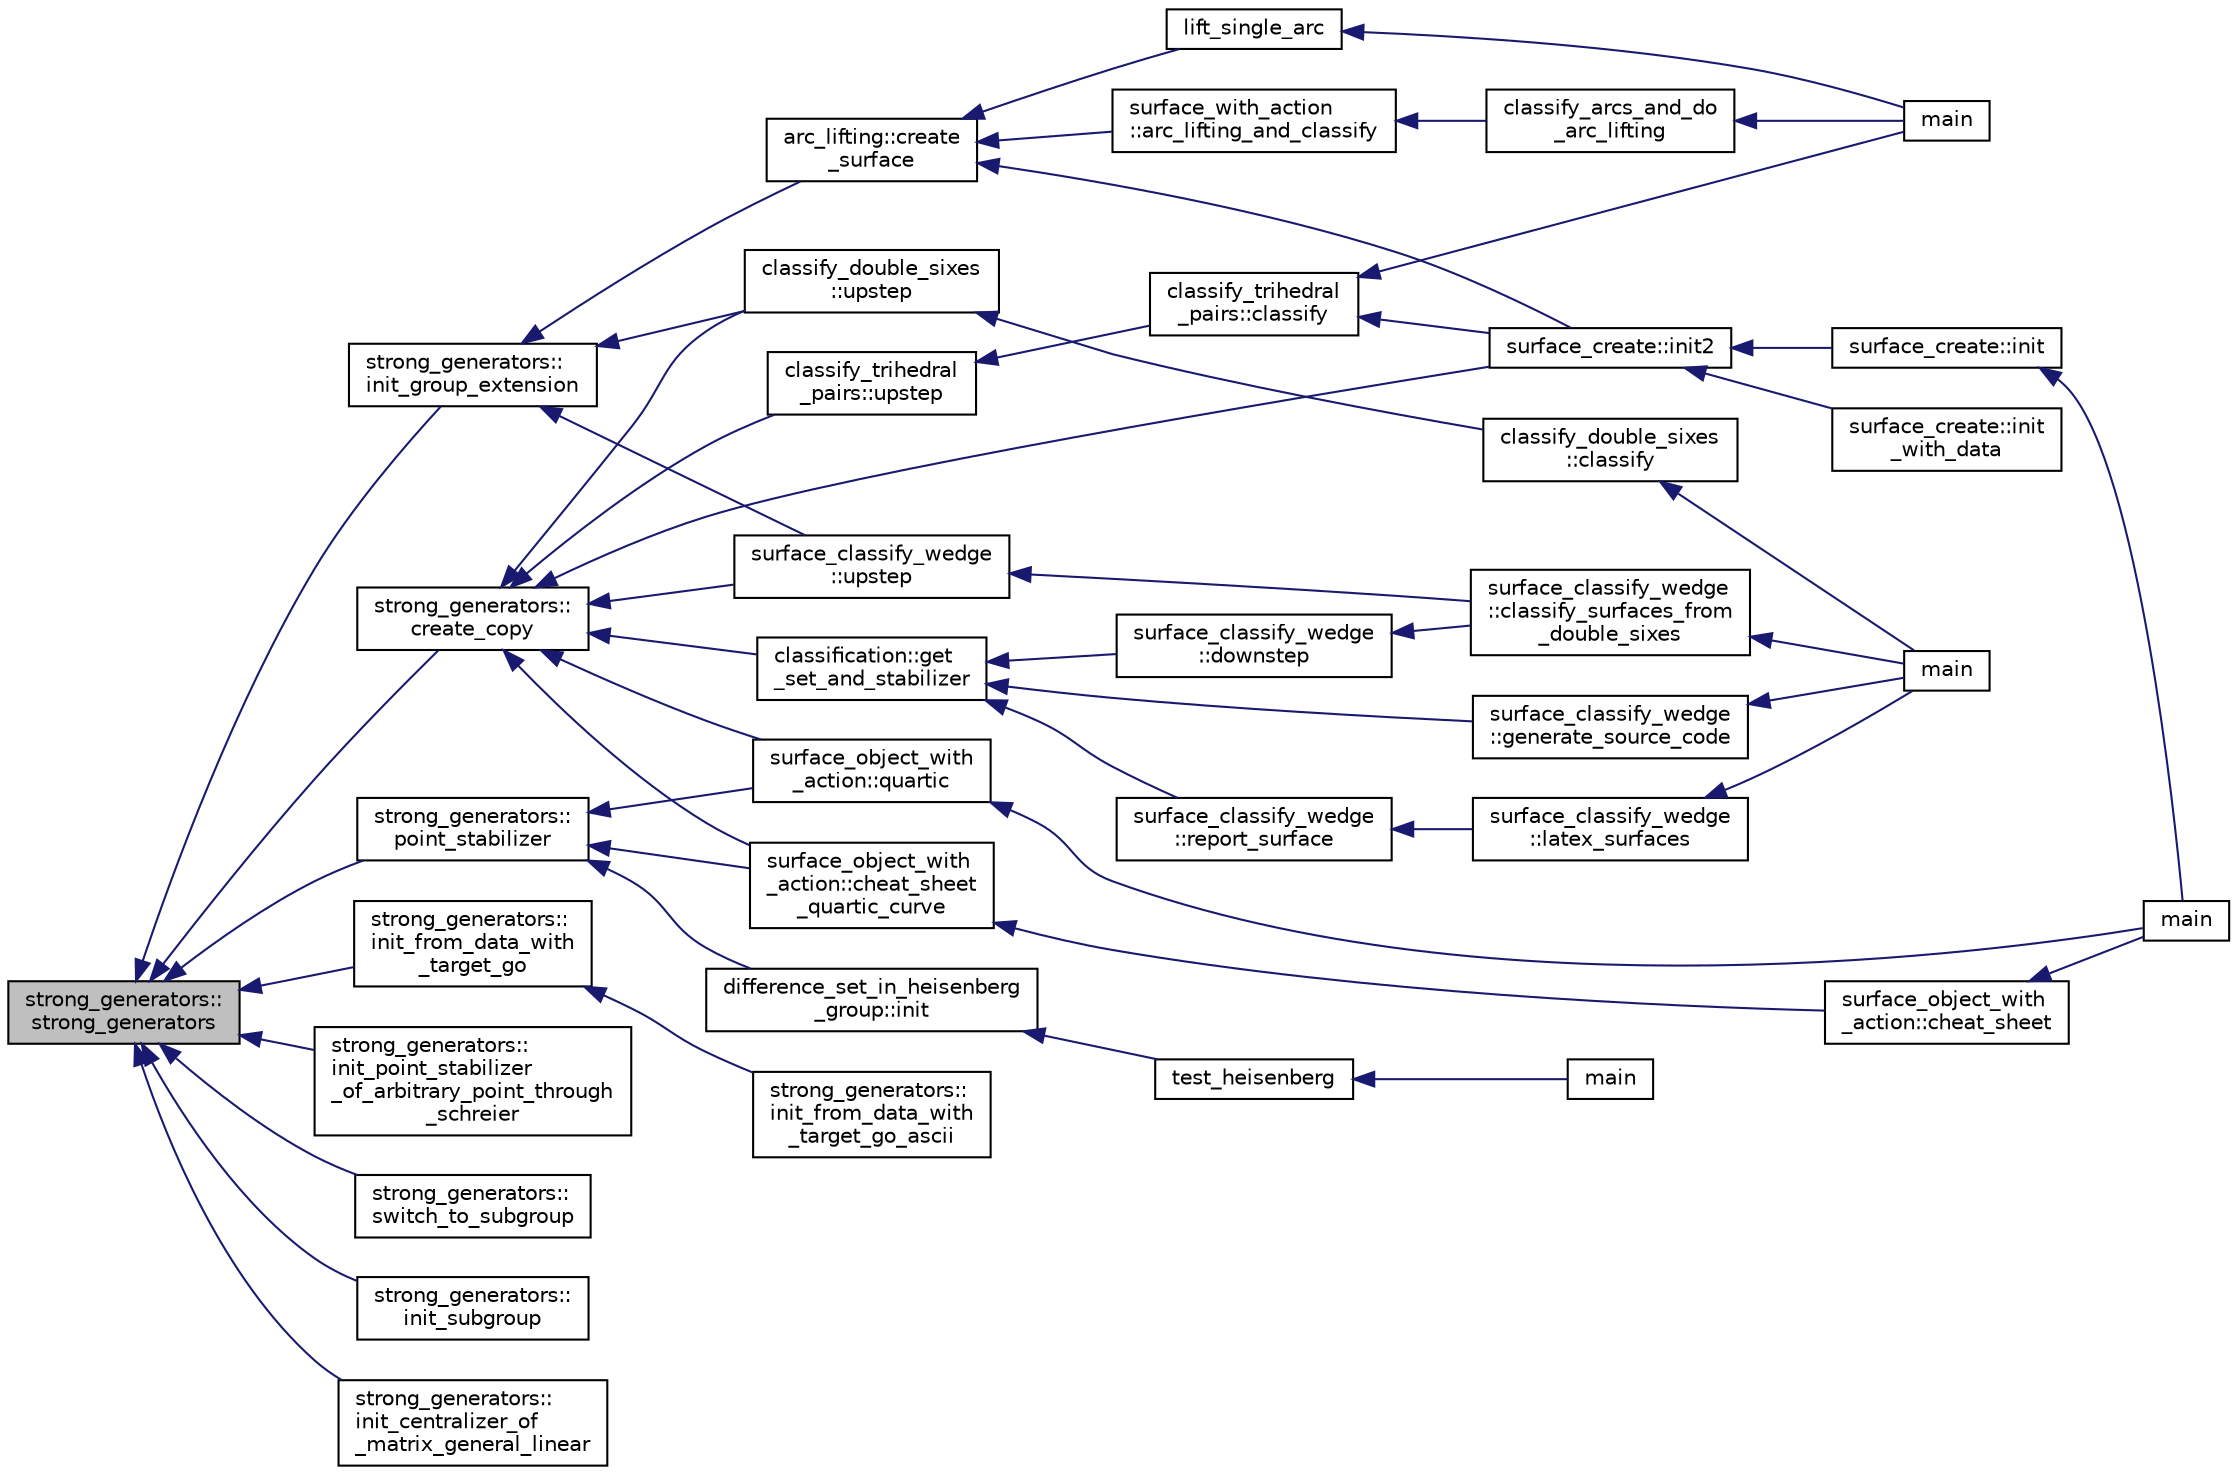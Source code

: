 digraph "strong_generators::strong_generators"
{
  edge [fontname="Helvetica",fontsize="10",labelfontname="Helvetica",labelfontsize="10"];
  node [fontname="Helvetica",fontsize="10",shape=record];
  rankdir="LR";
  Node2 [label="strong_generators::\lstrong_generators",height=0.2,width=0.4,color="black", fillcolor="grey75", style="filled", fontcolor="black"];
  Node2 -> Node3 [dir="back",color="midnightblue",fontsize="10",style="solid",fontname="Helvetica"];
  Node3 [label="strong_generators::\lcreate_copy",height=0.2,width=0.4,color="black", fillcolor="white", style="filled",URL="$dc/d09/classstrong__generators.html#ae8c60a4267aedfe7ba379fb939bd9853"];
  Node3 -> Node4 [dir="back",color="midnightblue",fontsize="10",style="solid",fontname="Helvetica"];
  Node4 [label="classification::get\l_set_and_stabilizer",height=0.2,width=0.4,color="black", fillcolor="white", style="filled",URL="$d0/dff/classclassification.html#a1ab1ff0514a305dc9686448919598e87"];
  Node4 -> Node5 [dir="back",color="midnightblue",fontsize="10",style="solid",fontname="Helvetica"];
  Node5 [label="surface_classify_wedge\l::downstep",height=0.2,width=0.4,color="black", fillcolor="white", style="filled",URL="$d7/d5c/classsurface__classify__wedge.html#a4e2e87827c96bfb48e9aea0e246a6445"];
  Node5 -> Node6 [dir="back",color="midnightblue",fontsize="10",style="solid",fontname="Helvetica"];
  Node6 [label="surface_classify_wedge\l::classify_surfaces_from\l_double_sixes",height=0.2,width=0.4,color="black", fillcolor="white", style="filled",URL="$d7/d5c/classsurface__classify__wedge.html#a6b7ca70f2edff82c197221ee978a3641"];
  Node6 -> Node7 [dir="back",color="midnightblue",fontsize="10",style="solid",fontname="Helvetica"];
  Node7 [label="main",height=0.2,width=0.4,color="black", fillcolor="white", style="filled",URL="$df/df8/surface__classify_8_c.html#a217dbf8b442f20279ea00b898af96f52"];
  Node4 -> Node8 [dir="back",color="midnightblue",fontsize="10",style="solid",fontname="Helvetica"];
  Node8 [label="surface_classify_wedge\l::report_surface",height=0.2,width=0.4,color="black", fillcolor="white", style="filled",URL="$d7/d5c/classsurface__classify__wedge.html#ad577d435c4726d0a35c10b2f8d4ed00c"];
  Node8 -> Node9 [dir="back",color="midnightblue",fontsize="10",style="solid",fontname="Helvetica"];
  Node9 [label="surface_classify_wedge\l::latex_surfaces",height=0.2,width=0.4,color="black", fillcolor="white", style="filled",URL="$d7/d5c/classsurface__classify__wedge.html#a5698763ece48d6f0a605527ca62429c5"];
  Node9 -> Node7 [dir="back",color="midnightblue",fontsize="10",style="solid",fontname="Helvetica"];
  Node4 -> Node10 [dir="back",color="midnightblue",fontsize="10",style="solid",fontname="Helvetica"];
  Node10 [label="surface_classify_wedge\l::generate_source_code",height=0.2,width=0.4,color="black", fillcolor="white", style="filled",URL="$d7/d5c/classsurface__classify__wedge.html#a4cb31d5e7747571177fbdedf79631fd9"];
  Node10 -> Node7 [dir="back",color="midnightblue",fontsize="10",style="solid",fontname="Helvetica"];
  Node3 -> Node11 [dir="back",color="midnightblue",fontsize="10",style="solid",fontname="Helvetica"];
  Node11 [label="classify_double_sixes\l::upstep",height=0.2,width=0.4,color="black", fillcolor="white", style="filled",URL="$dd/d23/classclassify__double__sixes.html#af69579aea0c34504ccfe37a4f9d992ef"];
  Node11 -> Node12 [dir="back",color="midnightblue",fontsize="10",style="solid",fontname="Helvetica"];
  Node12 [label="classify_double_sixes\l::classify",height=0.2,width=0.4,color="black", fillcolor="white", style="filled",URL="$dd/d23/classclassify__double__sixes.html#aa22b7c156d68376a603743c8b43a58ef"];
  Node12 -> Node7 [dir="back",color="midnightblue",fontsize="10",style="solid",fontname="Helvetica"];
  Node3 -> Node13 [dir="back",color="midnightblue",fontsize="10",style="solid",fontname="Helvetica"];
  Node13 [label="classify_trihedral\l_pairs::upstep",height=0.2,width=0.4,color="black", fillcolor="white", style="filled",URL="$d1/d21/classclassify__trihedral__pairs.html#a4134a82fca1d3962311921731ce001eb"];
  Node13 -> Node14 [dir="back",color="midnightblue",fontsize="10",style="solid",fontname="Helvetica"];
  Node14 [label="classify_trihedral\l_pairs::classify",height=0.2,width=0.4,color="black", fillcolor="white", style="filled",URL="$d1/d21/classclassify__trihedral__pairs.html#a134e4c3042163c24bf57050f26e364e1"];
  Node14 -> Node15 [dir="back",color="midnightblue",fontsize="10",style="solid",fontname="Helvetica"];
  Node15 [label="main",height=0.2,width=0.4,color="black", fillcolor="white", style="filled",URL="$d6/dc3/arc__lifting__main_8_c.html#a217dbf8b442f20279ea00b898af96f52"];
  Node14 -> Node16 [dir="back",color="midnightblue",fontsize="10",style="solid",fontname="Helvetica"];
  Node16 [label="surface_create::init2",height=0.2,width=0.4,color="black", fillcolor="white", style="filled",URL="$de/da4/classsurface__create.html#a0d600640f7dd62d5a6c36443effdab59"];
  Node16 -> Node17 [dir="back",color="midnightblue",fontsize="10",style="solid",fontname="Helvetica"];
  Node17 [label="surface_create::init\l_with_data",height=0.2,width=0.4,color="black", fillcolor="white", style="filled",URL="$de/da4/classsurface__create.html#a9226f687139676532adb1aa971fbade2"];
  Node16 -> Node18 [dir="back",color="midnightblue",fontsize="10",style="solid",fontname="Helvetica"];
  Node18 [label="surface_create::init",height=0.2,width=0.4,color="black", fillcolor="white", style="filled",URL="$de/da4/classsurface__create.html#ab0db5c12825f778e3caf8aa4da02eb06"];
  Node18 -> Node19 [dir="back",color="midnightblue",fontsize="10",style="solid",fontname="Helvetica"];
  Node19 [label="main",height=0.2,width=0.4,color="black", fillcolor="white", style="filled",URL="$d2/dfa/create__surface__main_8_c.html#a217dbf8b442f20279ea00b898af96f52"];
  Node3 -> Node20 [dir="back",color="midnightblue",fontsize="10",style="solid",fontname="Helvetica"];
  Node20 [label="surface_classify_wedge\l::upstep",height=0.2,width=0.4,color="black", fillcolor="white", style="filled",URL="$d7/d5c/classsurface__classify__wedge.html#a917a77e18ede81788ba0550d3f55f639"];
  Node20 -> Node6 [dir="back",color="midnightblue",fontsize="10",style="solid",fontname="Helvetica"];
  Node3 -> Node16 [dir="back",color="midnightblue",fontsize="10",style="solid",fontname="Helvetica"];
  Node3 -> Node21 [dir="back",color="midnightblue",fontsize="10",style="solid",fontname="Helvetica"];
  Node21 [label="surface_object_with\l_action::quartic",height=0.2,width=0.4,color="black", fillcolor="white", style="filled",URL="$db/d28/classsurface__object__with__action.html#a0143b698eb050332a79ed95f7d274ada"];
  Node21 -> Node19 [dir="back",color="midnightblue",fontsize="10",style="solid",fontname="Helvetica"];
  Node3 -> Node22 [dir="back",color="midnightblue",fontsize="10",style="solid",fontname="Helvetica"];
  Node22 [label="surface_object_with\l_action::cheat_sheet\l_quartic_curve",height=0.2,width=0.4,color="black", fillcolor="white", style="filled",URL="$db/d28/classsurface__object__with__action.html#a7f42e37fc76dd9b6b113e35c2b886b36"];
  Node22 -> Node23 [dir="back",color="midnightblue",fontsize="10",style="solid",fontname="Helvetica"];
  Node23 [label="surface_object_with\l_action::cheat_sheet",height=0.2,width=0.4,color="black", fillcolor="white", style="filled",URL="$db/d28/classsurface__object__with__action.html#a13371a6bb26f27759adcc0f7292b12d2"];
  Node23 -> Node19 [dir="back",color="midnightblue",fontsize="10",style="solid",fontname="Helvetica"];
  Node2 -> Node24 [dir="back",color="midnightblue",fontsize="10",style="solid",fontname="Helvetica"];
  Node24 [label="strong_generators::\linit_from_data_with\l_target_go",height=0.2,width=0.4,color="black", fillcolor="white", style="filled",URL="$dc/d09/classstrong__generators.html#a026182fcca35e7a95aa7583e716585e0"];
  Node24 -> Node25 [dir="back",color="midnightblue",fontsize="10",style="solid",fontname="Helvetica"];
  Node25 [label="strong_generators::\linit_from_data_with\l_target_go_ascii",height=0.2,width=0.4,color="black", fillcolor="white", style="filled",URL="$dc/d09/classstrong__generators.html#aa6b5e7283747279143bd6f45d3ba854e"];
  Node2 -> Node26 [dir="back",color="midnightblue",fontsize="10",style="solid",fontname="Helvetica"];
  Node26 [label="strong_generators::\linit_point_stabilizer\l_of_arbitrary_point_through\l_schreier",height=0.2,width=0.4,color="black", fillcolor="white", style="filled",URL="$dc/d09/classstrong__generators.html#a51fbf5e2eeb7ad0c700315ccb4001781"];
  Node2 -> Node27 [dir="back",color="midnightblue",fontsize="10",style="solid",fontname="Helvetica"];
  Node27 [label="strong_generators::\linit_group_extension",height=0.2,width=0.4,color="black", fillcolor="white", style="filled",URL="$dc/d09/classstrong__generators.html#a5e889497cab5e9c522c8c4610ebb8328"];
  Node27 -> Node28 [dir="back",color="midnightblue",fontsize="10",style="solid",fontname="Helvetica"];
  Node28 [label="arc_lifting::create\l_surface",height=0.2,width=0.4,color="black", fillcolor="white", style="filled",URL="$dc/db7/classarc__lifting.html#a2b1fd46281de9ff3fef00fc122d39b2b"];
  Node28 -> Node29 [dir="back",color="midnightblue",fontsize="10",style="solid",fontname="Helvetica"];
  Node29 [label="lift_single_arc",height=0.2,width=0.4,color="black", fillcolor="white", style="filled",URL="$d6/dc3/arc__lifting__main_8_c.html#a0bdc148f70112959722a40cf9758d54b"];
  Node29 -> Node15 [dir="back",color="midnightblue",fontsize="10",style="solid",fontname="Helvetica"];
  Node28 -> Node16 [dir="back",color="midnightblue",fontsize="10",style="solid",fontname="Helvetica"];
  Node28 -> Node30 [dir="back",color="midnightblue",fontsize="10",style="solid",fontname="Helvetica"];
  Node30 [label="surface_with_action\l::arc_lifting_and_classify",height=0.2,width=0.4,color="black", fillcolor="white", style="filled",URL="$d8/df9/classsurface__with__action.html#a62a3948f830c59e09ef94937650a07a4"];
  Node30 -> Node31 [dir="back",color="midnightblue",fontsize="10",style="solid",fontname="Helvetica"];
  Node31 [label="classify_arcs_and_do\l_arc_lifting",height=0.2,width=0.4,color="black", fillcolor="white", style="filled",URL="$d6/dc3/arc__lifting__main_8_c.html#afdd7be16f16b8c71e9a72fe5f6a0b59c"];
  Node31 -> Node15 [dir="back",color="midnightblue",fontsize="10",style="solid",fontname="Helvetica"];
  Node27 -> Node11 [dir="back",color="midnightblue",fontsize="10",style="solid",fontname="Helvetica"];
  Node27 -> Node20 [dir="back",color="midnightblue",fontsize="10",style="solid",fontname="Helvetica"];
  Node2 -> Node32 [dir="back",color="midnightblue",fontsize="10",style="solid",fontname="Helvetica"];
  Node32 [label="strong_generators::\lswitch_to_subgroup",height=0.2,width=0.4,color="black", fillcolor="white", style="filled",URL="$dc/d09/classstrong__generators.html#ac08fd2bdfc8603376339c9590e43bdfb"];
  Node2 -> Node33 [dir="back",color="midnightblue",fontsize="10",style="solid",fontname="Helvetica"];
  Node33 [label="strong_generators::\linit_subgroup",height=0.2,width=0.4,color="black", fillcolor="white", style="filled",URL="$dc/d09/classstrong__generators.html#ae6e516c1240181e1ea5e1968c2073b0f"];
  Node2 -> Node34 [dir="back",color="midnightblue",fontsize="10",style="solid",fontname="Helvetica"];
  Node34 [label="strong_generators::\lpoint_stabilizer",height=0.2,width=0.4,color="black", fillcolor="white", style="filled",URL="$dc/d09/classstrong__generators.html#ad7ce398640e75836a6a4dde4e305e9e0"];
  Node34 -> Node35 [dir="back",color="midnightblue",fontsize="10",style="solid",fontname="Helvetica"];
  Node35 [label="difference_set_in_heisenberg\l_group::init",height=0.2,width=0.4,color="black", fillcolor="white", style="filled",URL="$de/d8a/classdifference__set__in__heisenberg__group.html#ab44797f49aa0c8858e79cdb118c0bfd4"];
  Node35 -> Node36 [dir="back",color="midnightblue",fontsize="10",style="solid",fontname="Helvetica"];
  Node36 [label="test_heisenberg",height=0.2,width=0.4,color="black", fillcolor="white", style="filled",URL="$d7/db9/tao_8_c.html#a87d0c5c3b1f228ddbc4f326d3b662c24"];
  Node36 -> Node37 [dir="back",color="midnightblue",fontsize="10",style="solid",fontname="Helvetica"];
  Node37 [label="main",height=0.2,width=0.4,color="black", fillcolor="white", style="filled",URL="$d7/db9/tao_8_c.html#a3c04138a5bfe5d72780bb7e82a18e627"];
  Node34 -> Node21 [dir="back",color="midnightblue",fontsize="10",style="solid",fontname="Helvetica"];
  Node34 -> Node22 [dir="back",color="midnightblue",fontsize="10",style="solid",fontname="Helvetica"];
  Node2 -> Node38 [dir="back",color="midnightblue",fontsize="10",style="solid",fontname="Helvetica"];
  Node38 [label="strong_generators::\linit_centralizer_of\l_matrix_general_linear",height=0.2,width=0.4,color="black", fillcolor="white", style="filled",URL="$dc/d09/classstrong__generators.html#a32d3dac9a96e73497b2e8f822d7e0038"];
}
